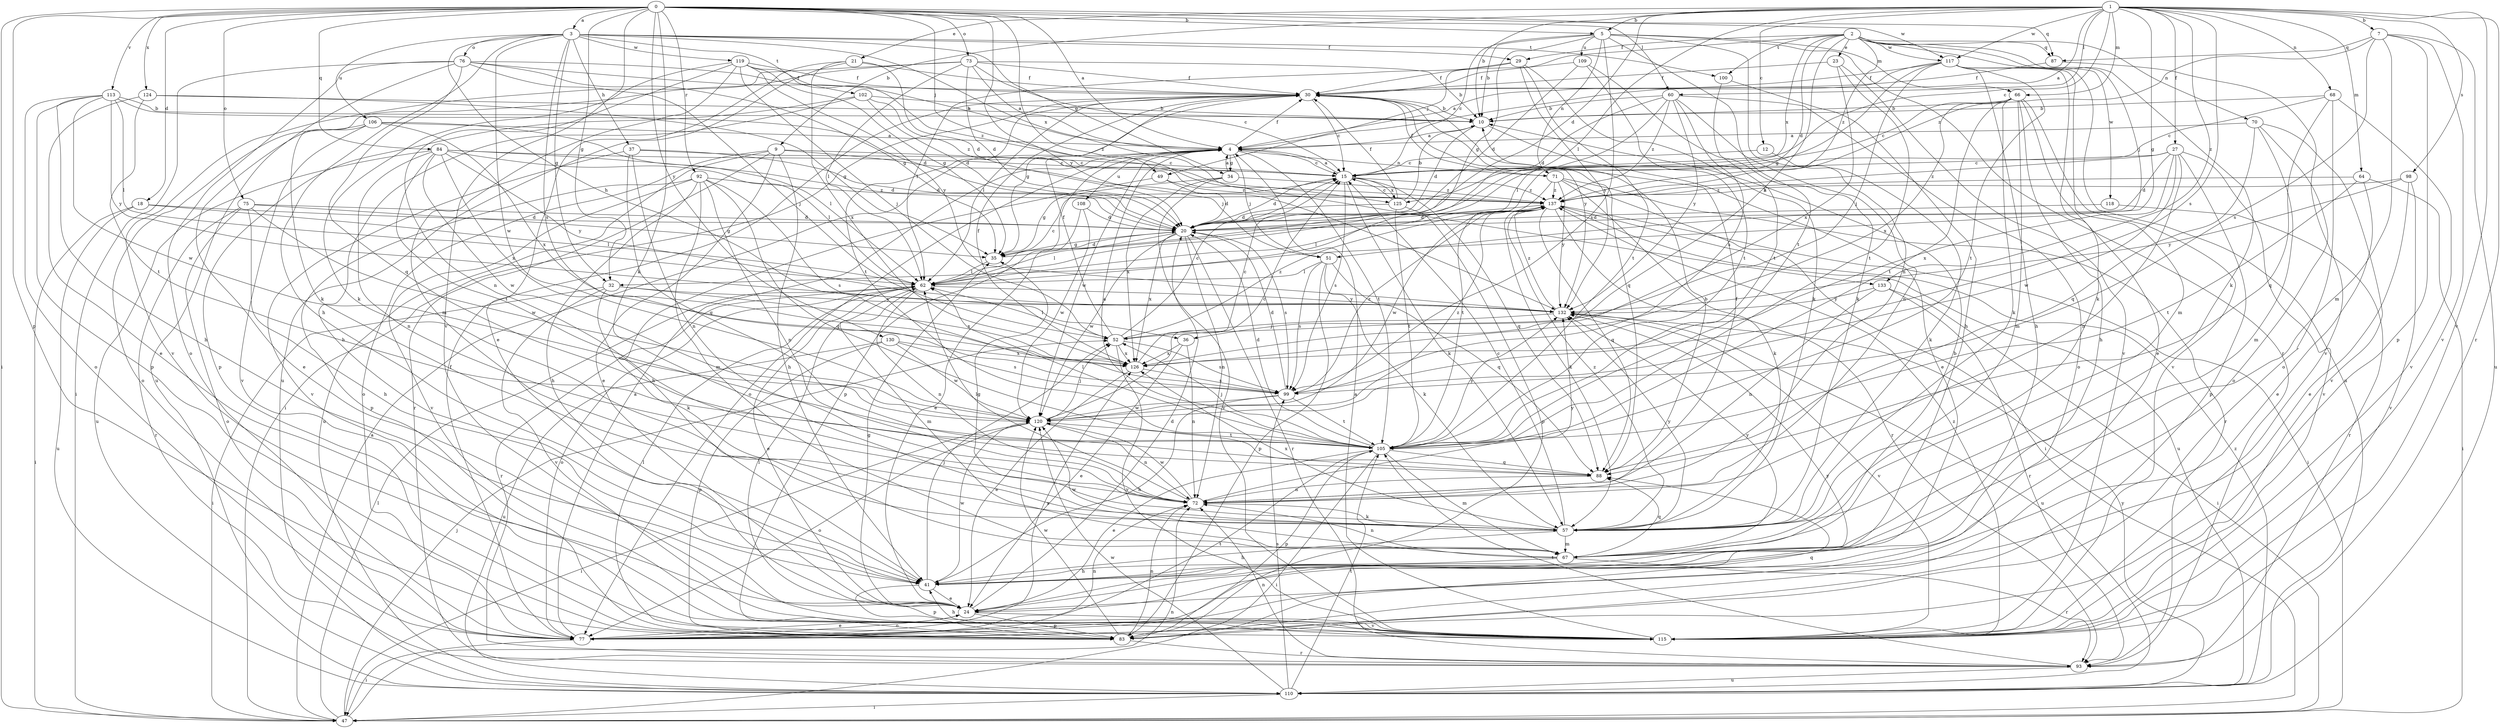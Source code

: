 strict digraph  {
0;
1;
2;
3;
4;
5;
7;
9;
10;
12;
15;
18;
20;
21;
23;
24;
27;
29;
30;
32;
34;
35;
36;
37;
41;
47;
49;
51;
52;
57;
60;
62;
64;
66;
67;
68;
70;
71;
72;
73;
75;
76;
77;
83;
84;
87;
88;
92;
93;
98;
99;
100;
102;
105;
106;
108;
109;
110;
113;
115;
117;
118;
119;
120;
124;
125;
126;
130;
132;
133;
137;
0 -> 3  [label=a];
0 -> 4  [label=a];
0 -> 5  [label=b];
0 -> 18  [label=d];
0 -> 32  [label=g];
0 -> 47  [label=i];
0 -> 49  [label=j];
0 -> 57  [label=k];
0 -> 60  [label=l];
0 -> 73  [label=o];
0 -> 75  [label=o];
0 -> 83  [label=p];
0 -> 84  [label=q];
0 -> 87  [label=q];
0 -> 92  [label=r];
0 -> 113  [label=v];
0 -> 115  [label=v];
0 -> 117  [label=w];
0 -> 124  [label=x];
0 -> 130  [label=y];
0 -> 132  [label=y];
0 -> 133  [label=z];
1 -> 4  [label=a];
1 -> 5  [label=b];
1 -> 7  [label=b];
1 -> 9  [label=b];
1 -> 10  [label=b];
1 -> 12  [label=c];
1 -> 15  [label=c];
1 -> 20  [label=d];
1 -> 21  [label=e];
1 -> 27  [label=f];
1 -> 32  [label=g];
1 -> 60  [label=l];
1 -> 62  [label=l];
1 -> 64  [label=m];
1 -> 66  [label=m];
1 -> 68  [label=n];
1 -> 93  [label=r];
1 -> 98  [label=s];
1 -> 99  [label=s];
1 -> 115  [label=v];
1 -> 117  [label=w];
1 -> 133  [label=z];
2 -> 20  [label=d];
2 -> 23  [label=e];
2 -> 29  [label=f];
2 -> 36  [label=h];
2 -> 49  [label=j];
2 -> 51  [label=j];
2 -> 57  [label=k];
2 -> 70  [label=n];
2 -> 87  [label=q];
2 -> 100  [label=t];
2 -> 117  [label=w];
2 -> 118  [label=w];
2 -> 125  [label=x];
2 -> 137  [label=z];
3 -> 29  [label=f];
3 -> 32  [label=g];
3 -> 34  [label=g];
3 -> 36  [label=h];
3 -> 37  [label=h];
3 -> 41  [label=h];
3 -> 76  [label=o];
3 -> 99  [label=s];
3 -> 100  [label=t];
3 -> 102  [label=t];
3 -> 106  [label=u];
3 -> 119  [label=w];
3 -> 120  [label=w];
3 -> 125  [label=x];
4 -> 15  [label=c];
4 -> 30  [label=f];
4 -> 34  [label=g];
4 -> 51  [label=j];
4 -> 71  [label=n];
4 -> 77  [label=o];
4 -> 83  [label=p];
4 -> 105  [label=t];
4 -> 108  [label=u];
4 -> 120  [label=w];
5 -> 10  [label=b];
5 -> 15  [label=c];
5 -> 35  [label=g];
5 -> 66  [label=m];
5 -> 71  [label=n];
5 -> 72  [label=n];
5 -> 93  [label=r];
5 -> 99  [label=s];
5 -> 105  [label=t];
5 -> 109  [label=u];
7 -> 67  [label=m];
7 -> 83  [label=p];
7 -> 87  [label=q];
7 -> 99  [label=s];
7 -> 110  [label=u];
7 -> 115  [label=v];
7 -> 137  [label=z];
9 -> 15  [label=c];
9 -> 24  [label=e];
9 -> 41  [label=h];
9 -> 51  [label=j];
9 -> 77  [label=o];
9 -> 93  [label=r];
9 -> 110  [label=u];
10 -> 4  [label=a];
10 -> 20  [label=d];
10 -> 24  [label=e];
12 -> 15  [label=c];
12 -> 57  [label=k];
15 -> 4  [label=a];
15 -> 20  [label=d];
15 -> 57  [label=k];
15 -> 88  [label=q];
15 -> 99  [label=s];
15 -> 125  [label=x];
15 -> 137  [label=z];
18 -> 20  [label=d];
18 -> 47  [label=i];
18 -> 62  [label=l];
18 -> 110  [label=u];
20 -> 35  [label=g];
20 -> 62  [label=l];
20 -> 72  [label=n];
20 -> 93  [label=r];
20 -> 99  [label=s];
20 -> 120  [label=w];
20 -> 126  [label=x];
21 -> 20  [label=d];
21 -> 24  [label=e];
21 -> 30  [label=f];
21 -> 110  [label=u];
21 -> 126  [label=x];
23 -> 30  [label=f];
23 -> 105  [label=t];
23 -> 115  [label=v];
23 -> 126  [label=x];
24 -> 20  [label=d];
24 -> 35  [label=g];
24 -> 77  [label=o];
24 -> 83  [label=p];
24 -> 115  [label=v];
27 -> 15  [label=c];
27 -> 20  [label=d];
27 -> 72  [label=n];
27 -> 83  [label=p];
27 -> 115  [label=v];
27 -> 120  [label=w];
27 -> 126  [label=x];
27 -> 137  [label=z];
29 -> 30  [label=f];
29 -> 57  [label=k];
29 -> 62  [label=l];
29 -> 105  [label=t];
29 -> 132  [label=y];
30 -> 10  [label=b];
30 -> 15  [label=c];
30 -> 35  [label=g];
30 -> 47  [label=i];
30 -> 62  [label=l];
30 -> 88  [label=q];
30 -> 105  [label=t];
30 -> 132  [label=y];
32 -> 47  [label=i];
32 -> 57  [label=k];
32 -> 115  [label=v];
32 -> 126  [label=x];
32 -> 132  [label=y];
34 -> 4  [label=a];
34 -> 35  [label=g];
34 -> 115  [label=v];
34 -> 126  [label=x];
34 -> 137  [label=z];
35 -> 20  [label=d];
35 -> 62  [label=l];
36 -> 24  [label=e];
36 -> 72  [label=n];
36 -> 126  [label=x];
37 -> 15  [label=c];
37 -> 20  [label=d];
37 -> 72  [label=n];
37 -> 88  [label=q];
37 -> 115  [label=v];
41 -> 10  [label=b];
41 -> 24  [label=e];
41 -> 52  [label=j];
41 -> 83  [label=p];
41 -> 120  [label=w];
47 -> 4  [label=a];
47 -> 52  [label=j];
47 -> 62  [label=l];
47 -> 72  [label=n];
49 -> 20  [label=d];
49 -> 41  [label=h];
49 -> 137  [label=z];
51 -> 57  [label=k];
51 -> 62  [label=l];
51 -> 83  [label=p];
51 -> 88  [label=q];
51 -> 99  [label=s];
52 -> 15  [label=c];
52 -> 30  [label=f];
52 -> 62  [label=l];
52 -> 99  [label=s];
52 -> 115  [label=v];
52 -> 126  [label=x];
52 -> 137  [label=z];
57 -> 15  [label=c];
57 -> 35  [label=g];
57 -> 41  [label=h];
57 -> 67  [label=m];
57 -> 126  [label=x];
57 -> 132  [label=y];
57 -> 137  [label=z];
60 -> 10  [label=b];
60 -> 20  [label=d];
60 -> 62  [label=l];
60 -> 72  [label=n];
60 -> 77  [label=o];
60 -> 99  [label=s];
60 -> 132  [label=y];
60 -> 137  [label=z];
62 -> 15  [label=c];
62 -> 24  [label=e];
62 -> 67  [label=m];
62 -> 72  [label=n];
62 -> 77  [label=o];
62 -> 93  [label=r];
62 -> 132  [label=y];
64 -> 24  [label=e];
64 -> 47  [label=i];
64 -> 105  [label=t];
64 -> 137  [label=z];
66 -> 10  [label=b];
66 -> 15  [label=c];
66 -> 24  [label=e];
66 -> 41  [label=h];
66 -> 57  [label=k];
66 -> 67  [label=m];
66 -> 105  [label=t];
66 -> 115  [label=v];
66 -> 126  [label=x];
67 -> 41  [label=h];
67 -> 72  [label=n];
67 -> 88  [label=q];
67 -> 93  [label=r];
67 -> 120  [label=w];
67 -> 132  [label=y];
68 -> 10  [label=b];
68 -> 15  [label=c];
68 -> 77  [label=o];
68 -> 88  [label=q];
68 -> 115  [label=v];
70 -> 4  [label=a];
70 -> 67  [label=m];
70 -> 77  [label=o];
70 -> 88  [label=q];
70 -> 115  [label=v];
71 -> 30  [label=f];
71 -> 47  [label=i];
71 -> 57  [label=k];
71 -> 93  [label=r];
71 -> 105  [label=t];
71 -> 132  [label=y];
71 -> 137  [label=z];
72 -> 30  [label=f];
72 -> 57  [label=k];
72 -> 62  [label=l];
72 -> 120  [label=w];
72 -> 132  [label=y];
73 -> 4  [label=a];
73 -> 10  [label=b];
73 -> 15  [label=c];
73 -> 20  [label=d];
73 -> 30  [label=f];
73 -> 57  [label=k];
73 -> 62  [label=l];
73 -> 115  [label=v];
75 -> 20  [label=d];
75 -> 35  [label=g];
75 -> 41  [label=h];
75 -> 77  [label=o];
75 -> 93  [label=r];
75 -> 120  [label=w];
76 -> 4  [label=a];
76 -> 30  [label=f];
76 -> 35  [label=g];
76 -> 47  [label=i];
76 -> 52  [label=j];
76 -> 77  [label=o];
76 -> 88  [label=q];
76 -> 110  [label=u];
77 -> 4  [label=a];
77 -> 24  [label=e];
77 -> 30  [label=f];
77 -> 47  [label=i];
77 -> 72  [label=n];
77 -> 105  [label=t];
77 -> 126  [label=x];
77 -> 132  [label=y];
83 -> 41  [label=h];
83 -> 62  [label=l];
83 -> 72  [label=n];
83 -> 88  [label=q];
83 -> 93  [label=r];
83 -> 120  [label=w];
84 -> 15  [label=c];
84 -> 20  [label=d];
84 -> 62  [label=l];
84 -> 72  [label=n];
84 -> 105  [label=t];
84 -> 110  [label=u];
84 -> 120  [label=w];
84 -> 126  [label=x];
84 -> 132  [label=y];
87 -> 30  [label=f];
87 -> 115  [label=v];
88 -> 10  [label=b];
88 -> 72  [label=n];
92 -> 41  [label=h];
92 -> 67  [label=m];
92 -> 72  [label=n];
92 -> 83  [label=p];
92 -> 88  [label=q];
92 -> 99  [label=s];
92 -> 115  [label=v];
92 -> 137  [label=z];
93 -> 72  [label=n];
93 -> 105  [label=t];
93 -> 110  [label=u];
98 -> 24  [label=e];
98 -> 115  [label=v];
98 -> 132  [label=y];
98 -> 137  [label=z];
99 -> 20  [label=d];
99 -> 41  [label=h];
99 -> 105  [label=t];
99 -> 120  [label=w];
99 -> 137  [label=z];
100 -> 41  [label=h];
100 -> 105  [label=t];
102 -> 10  [label=b];
102 -> 20  [label=d];
102 -> 41  [label=h];
102 -> 83  [label=p];
102 -> 137  [label=z];
105 -> 4  [label=a];
105 -> 20  [label=d];
105 -> 24  [label=e];
105 -> 47  [label=i];
105 -> 52  [label=j];
105 -> 62  [label=l];
105 -> 67  [label=m];
105 -> 83  [label=p];
105 -> 88  [label=q];
105 -> 132  [label=y];
106 -> 4  [label=a];
106 -> 24  [label=e];
106 -> 62  [label=l];
106 -> 77  [label=o];
106 -> 115  [label=v];
106 -> 126  [label=x];
108 -> 20  [label=d];
108 -> 24  [label=e];
108 -> 120  [label=w];
109 -> 20  [label=d];
109 -> 30  [label=f];
109 -> 57  [label=k];
109 -> 105  [label=t];
110 -> 47  [label=i];
110 -> 99  [label=s];
110 -> 105  [label=t];
110 -> 120  [label=w];
110 -> 132  [label=y];
110 -> 137  [label=z];
113 -> 10  [label=b];
113 -> 20  [label=d];
113 -> 41  [label=h];
113 -> 62  [label=l];
113 -> 77  [label=o];
113 -> 83  [label=p];
113 -> 120  [label=w];
113 -> 132  [label=y];
115 -> 4  [label=a];
115 -> 62  [label=l];
115 -> 137  [label=z];
117 -> 4  [label=a];
117 -> 30  [label=f];
117 -> 35  [label=g];
117 -> 41  [label=h];
117 -> 52  [label=j];
117 -> 57  [label=k];
117 -> 67  [label=m];
117 -> 105  [label=t];
117 -> 110  [label=u];
118 -> 20  [label=d];
118 -> 93  [label=r];
119 -> 30  [label=f];
119 -> 35  [label=g];
119 -> 52  [label=j];
119 -> 57  [label=k];
119 -> 67  [label=m];
119 -> 72  [label=n];
119 -> 132  [label=y];
119 -> 137  [label=z];
120 -> 15  [label=c];
120 -> 47  [label=i];
120 -> 52  [label=j];
120 -> 72  [label=n];
120 -> 77  [label=o];
120 -> 105  [label=t];
120 -> 137  [label=z];
124 -> 10  [label=b];
124 -> 24  [label=e];
124 -> 35  [label=g];
124 -> 105  [label=t];
125 -> 10  [label=b];
125 -> 15  [label=c];
125 -> 20  [label=d];
125 -> 30  [label=f];
125 -> 83  [label=p];
125 -> 105  [label=t];
126 -> 15  [label=c];
126 -> 24  [label=e];
126 -> 30  [label=f];
126 -> 99  [label=s];
130 -> 83  [label=p];
130 -> 99  [label=s];
130 -> 110  [label=u];
130 -> 120  [label=w];
130 -> 126  [label=x];
132 -> 52  [label=j];
132 -> 110  [label=u];
132 -> 115  [label=v];
132 -> 137  [label=z];
133 -> 47  [label=i];
133 -> 72  [label=n];
133 -> 93  [label=r];
133 -> 132  [label=y];
137 -> 20  [label=d];
137 -> 47  [label=i];
137 -> 57  [label=k];
137 -> 62  [label=l];
137 -> 88  [label=q];
137 -> 93  [label=r];
137 -> 110  [label=u];
137 -> 120  [label=w];
}
